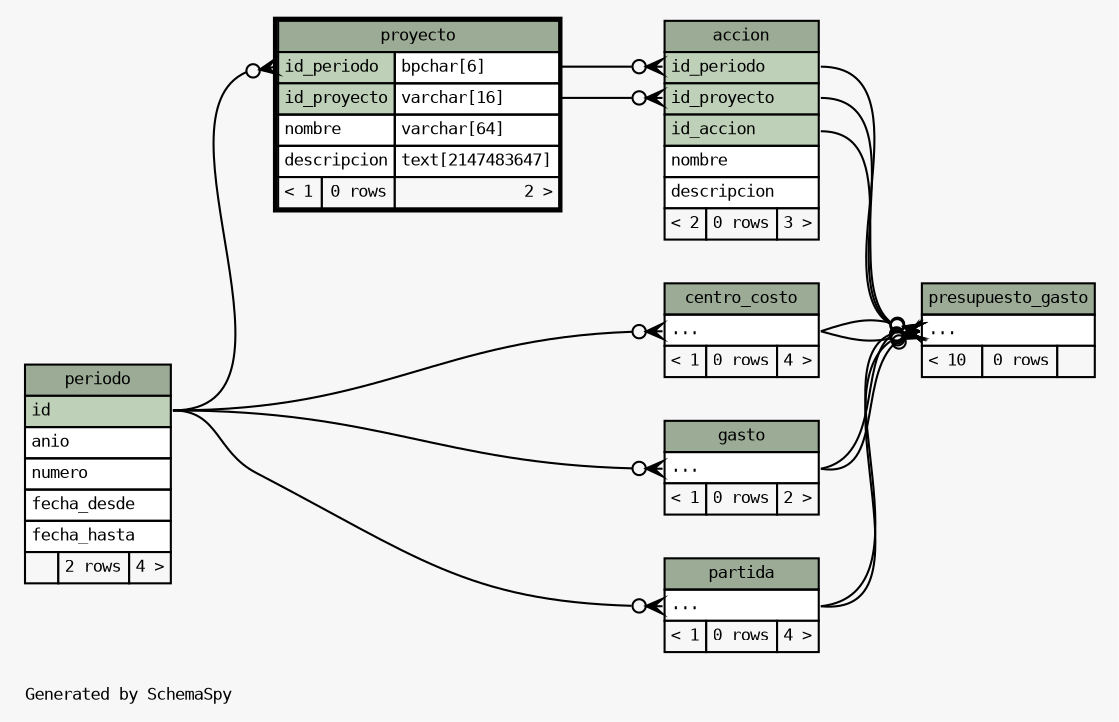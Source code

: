 // dot 2.38.0 on Linux 3.16.0-4-amd64
// SchemaSpy rev 590
digraph "twoDegreesRelationshipsDiagram" {
  graph [
    rankdir="RL"
    bgcolor="#f7f7f7"
    label="\nGenerated by SchemaSpy"
    labeljust="l"
    nodesep="0.18"
    ranksep="0.46"
    fontname="monospace"
    fontsize="8"
  ];
  node [
    fontname="monospace"
    fontsize="8"
    shape="plaintext"
  ];
  edge [
    arrowsize="0.8"
  ];
  "accion":"id_periodo":w -> "proyecto":"id_periodo.type":e [arrowhead=none dir=back arrowtail=crowodot];
  "accion":"id_proyecto":w -> "proyecto":"id_proyecto.type":e [arrowhead=none dir=back arrowtail=crowodot];
  "centro_costo":"elipses":w -> "periodo":"id":e [arrowhead=none dir=back arrowtail=crowodot];
  "gasto":"elipses":w -> "periodo":"id":e [arrowhead=none dir=back arrowtail=crowodot];
  "partida":"elipses":w -> "periodo":"id":e [arrowhead=none dir=back arrowtail=crowodot];
  "presupuesto_gasto":"elipses":w -> "accion":"id_accion":e [arrowhead=none dir=back arrowtail=crowodot];
  "presupuesto_gasto":"elipses":w -> "centro_costo":"elipses":e [arrowhead=none dir=back arrowtail=crowodot];
  "presupuesto_gasto":"elipses":w -> "gasto":"elipses":e [arrowhead=none dir=back arrowtail=crowodot];
  "presupuesto_gasto":"elipses":w -> "partida":"elipses":e [arrowhead=none dir=back arrowtail=crowodot];
  "presupuesto_gasto":"elipses":w -> "accion":"id_periodo":e [arrowhead=none dir=back arrowtail=crowodot];
  "presupuesto_gasto":"elipses":w -> "centro_costo":"elipses":e [arrowhead=none dir=back arrowtail=crowodot];
  "presupuesto_gasto":"elipses":w -> "gasto":"elipses":e [arrowhead=none dir=back arrowtail=crowodot];
  "presupuesto_gasto":"elipses":w -> "partida":"elipses":e [arrowhead=none dir=back arrowtail=crowodot];
  "presupuesto_gasto":"elipses":w -> "accion":"id_proyecto":e [arrowhead=none dir=back arrowtail=crowodot];
  "proyecto":"id_periodo":w -> "periodo":"id":e [arrowhead=none dir=back arrowtail=crowodot];
  "accion" [
    label=<
    <TABLE BORDER="0" CELLBORDER="1" CELLSPACING="0" BGCOLOR="#ffffff">
      <TR><TD COLSPAN="3" BGCOLOR="#9bab96" ALIGN="CENTER">accion</TD></TR>
      <TR><TD PORT="id_periodo" COLSPAN="3" BGCOLOR="#bed1b8" ALIGN="LEFT">id_periodo</TD></TR>
      <TR><TD PORT="id_proyecto" COLSPAN="3" BGCOLOR="#bed1b8" ALIGN="LEFT">id_proyecto</TD></TR>
      <TR><TD PORT="id_accion" COLSPAN="3" BGCOLOR="#bed1b8" ALIGN="LEFT">id_accion</TD></TR>
      <TR><TD PORT="nombre" COLSPAN="3" ALIGN="LEFT">nombre</TD></TR>
      <TR><TD PORT="descripcion" COLSPAN="3" ALIGN="LEFT">descripcion</TD></TR>
      <TR><TD ALIGN="LEFT" BGCOLOR="#f7f7f7">&lt; 2</TD><TD ALIGN="RIGHT" BGCOLOR="#f7f7f7">0 rows</TD><TD ALIGN="RIGHT" BGCOLOR="#f7f7f7">3 &gt;</TD></TR>
    </TABLE>>
    URL="accion.html"
    tooltip="accion"
  ];
  "centro_costo" [
    label=<
    <TABLE BORDER="0" CELLBORDER="1" CELLSPACING="0" BGCOLOR="#ffffff">
      <TR><TD COLSPAN="3" BGCOLOR="#9bab96" ALIGN="CENTER">centro_costo</TD></TR>
      <TR><TD PORT="elipses" COLSPAN="3" ALIGN="LEFT">...</TD></TR>
      <TR><TD ALIGN="LEFT" BGCOLOR="#f7f7f7">&lt; 1</TD><TD ALIGN="RIGHT" BGCOLOR="#f7f7f7">0 rows</TD><TD ALIGN="RIGHT" BGCOLOR="#f7f7f7">4 &gt;</TD></TR>
    </TABLE>>
    URL="centro_costo.html"
    tooltip="centro_costo"
  ];
  "gasto" [
    label=<
    <TABLE BORDER="0" CELLBORDER="1" CELLSPACING="0" BGCOLOR="#ffffff">
      <TR><TD COLSPAN="3" BGCOLOR="#9bab96" ALIGN="CENTER">gasto</TD></TR>
      <TR><TD PORT="elipses" COLSPAN="3" ALIGN="LEFT">...</TD></TR>
      <TR><TD ALIGN="LEFT" BGCOLOR="#f7f7f7">&lt; 1</TD><TD ALIGN="RIGHT" BGCOLOR="#f7f7f7">0 rows</TD><TD ALIGN="RIGHT" BGCOLOR="#f7f7f7">2 &gt;</TD></TR>
    </TABLE>>
    URL="gasto.html"
    tooltip="gasto"
  ];
  "partida" [
    label=<
    <TABLE BORDER="0" CELLBORDER="1" CELLSPACING="0" BGCOLOR="#ffffff">
      <TR><TD COLSPAN="3" BGCOLOR="#9bab96" ALIGN="CENTER">partida</TD></TR>
      <TR><TD PORT="elipses" COLSPAN="3" ALIGN="LEFT">...</TD></TR>
      <TR><TD ALIGN="LEFT" BGCOLOR="#f7f7f7">&lt; 1</TD><TD ALIGN="RIGHT" BGCOLOR="#f7f7f7">0 rows</TD><TD ALIGN="RIGHT" BGCOLOR="#f7f7f7">4 &gt;</TD></TR>
    </TABLE>>
    URL="partida.html"
    tooltip="partida"
  ];
  "periodo" [
    label=<
    <TABLE BORDER="0" CELLBORDER="1" CELLSPACING="0" BGCOLOR="#ffffff">
      <TR><TD COLSPAN="3" BGCOLOR="#9bab96" ALIGN="CENTER">periodo</TD></TR>
      <TR><TD PORT="id" COLSPAN="3" BGCOLOR="#bed1b8" ALIGN="LEFT">id</TD></TR>
      <TR><TD PORT="anio" COLSPAN="3" ALIGN="LEFT">anio</TD></TR>
      <TR><TD PORT="numero" COLSPAN="3" ALIGN="LEFT">numero</TD></TR>
      <TR><TD PORT="fecha_desde" COLSPAN="3" ALIGN="LEFT">fecha_desde</TD></TR>
      <TR><TD PORT="fecha_hasta" COLSPAN="3" ALIGN="LEFT">fecha_hasta</TD></TR>
      <TR><TD ALIGN="LEFT" BGCOLOR="#f7f7f7">  </TD><TD ALIGN="RIGHT" BGCOLOR="#f7f7f7">2 rows</TD><TD ALIGN="RIGHT" BGCOLOR="#f7f7f7">4 &gt;</TD></TR>
    </TABLE>>
    URL="periodo.html"
    tooltip="periodo"
  ];
  "presupuesto_gasto" [
    label=<
    <TABLE BORDER="0" CELLBORDER="1" CELLSPACING="0" BGCOLOR="#ffffff">
      <TR><TD COLSPAN="3" BGCOLOR="#9bab96" ALIGN="CENTER">presupuesto_gasto</TD></TR>
      <TR><TD PORT="elipses" COLSPAN="3" ALIGN="LEFT">...</TD></TR>
      <TR><TD ALIGN="LEFT" BGCOLOR="#f7f7f7">&lt; 10</TD><TD ALIGN="RIGHT" BGCOLOR="#f7f7f7">0 rows</TD><TD ALIGN="RIGHT" BGCOLOR="#f7f7f7">  </TD></TR>
    </TABLE>>
    URL="presupuesto_gasto.html"
    tooltip="presupuesto_gasto"
  ];
  "proyecto" [
    label=<
    <TABLE BORDER="2" CELLBORDER="1" CELLSPACING="0" BGCOLOR="#ffffff">
      <TR><TD COLSPAN="3" BGCOLOR="#9bab96" ALIGN="CENTER">proyecto</TD></TR>
      <TR><TD PORT="id_periodo" COLSPAN="2" BGCOLOR="#bed1b8" ALIGN="LEFT">id_periodo</TD><TD PORT="id_periodo.type" ALIGN="LEFT">bpchar[6]</TD></TR>
      <TR><TD PORT="id_proyecto" COLSPAN="2" BGCOLOR="#bed1b8" ALIGN="LEFT">id_proyecto</TD><TD PORT="id_proyecto.type" ALIGN="LEFT">varchar[16]</TD></TR>
      <TR><TD PORT="nombre" COLSPAN="2" ALIGN="LEFT">nombre</TD><TD PORT="nombre.type" ALIGN="LEFT">varchar[64]</TD></TR>
      <TR><TD PORT="descripcion" COLSPAN="2" ALIGN="LEFT">descripcion</TD><TD PORT="descripcion.type" ALIGN="LEFT">text[2147483647]</TD></TR>
      <TR><TD ALIGN="LEFT" BGCOLOR="#f7f7f7">&lt; 1</TD><TD ALIGN="RIGHT" BGCOLOR="#f7f7f7">0 rows</TD><TD ALIGN="RIGHT" BGCOLOR="#f7f7f7">2 &gt;</TD></TR>
    </TABLE>>
    URL="proyecto.html"
    tooltip="proyecto"
  ];
}
